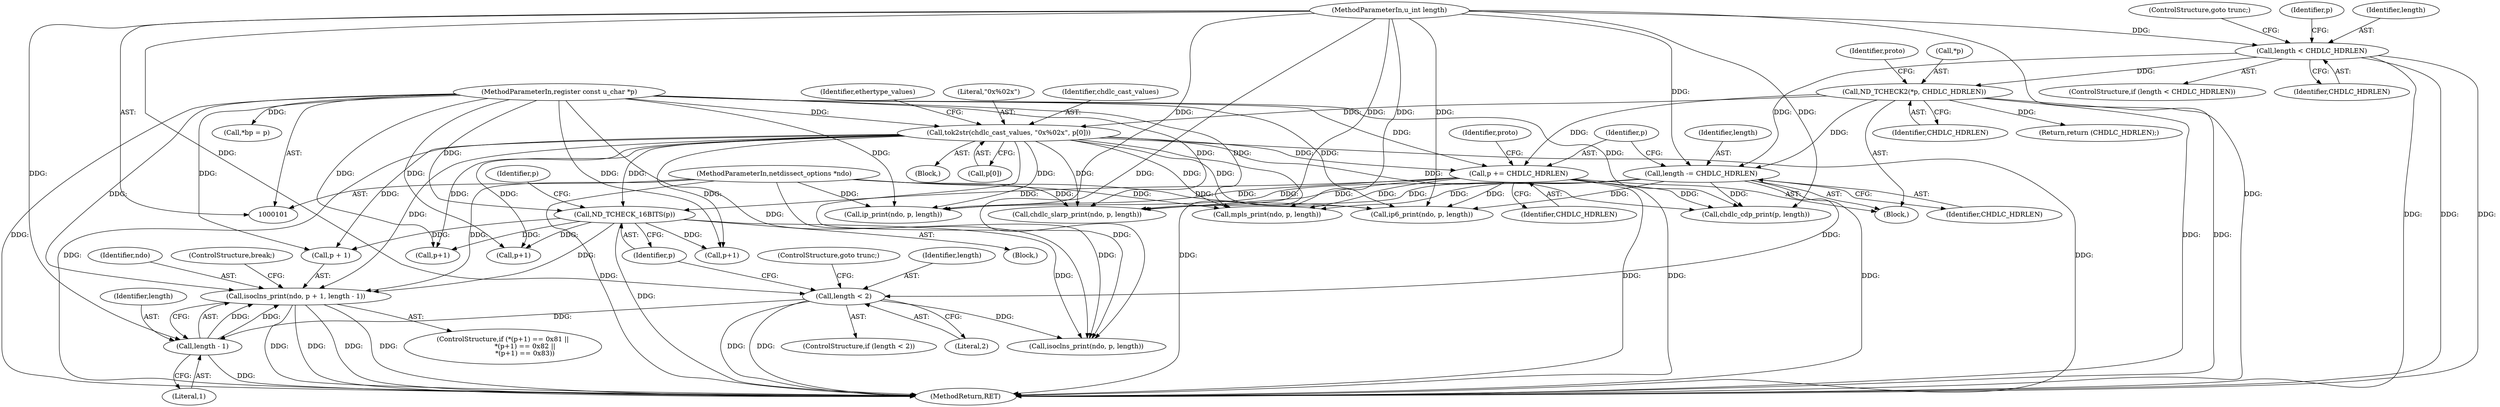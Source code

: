 digraph "0_tcpdump_1dcd10aceabbc03bf571ea32b892c522cbe923de_0@pointer" {
"1000220" [label="(Call,isoclns_print(ndo, p + 1, length - 1))"];
"1000102" [label="(MethodParameterIn,netdissect_options *ndo)"];
"1000138" [label="(Call,tok2str(chdlc_cast_values, \"0x%02x\", p[0]))"];
"1000116" [label="(Call,ND_TCHECK2(*p, CHDLC_HDRLEN))"];
"1000112" [label="(Call,length < CHDLC_HDRLEN)"];
"1000104" [label="(MethodParameterIn,u_int length)"];
"1000103" [label="(MethodParameterIn,register const u_char *p)"];
"1000197" [label="(Call,ND_TCHECK_16BITS(p))"];
"1000155" [label="(Call,p += CHDLC_HDRLEN)"];
"1000225" [label="(Call,length - 1)"];
"1000193" [label="(Call,length < 2)"];
"1000152" [label="(Call,length -= CHDLC_HDRLEN)"];
"1000154" [label="(Identifier,CHDLC_HDRLEN)"];
"1000222" [label="(Call,p + 1)"];
"1000210" [label="(Call,p+1)"];
"1000117" [label="(Call,*p)"];
"1000146" [label="(Identifier,ethertype_values)"];
"1000121" [label="(Identifier,proto)"];
"1000221" [label="(Identifier,ndo)"];
"1000203" [label="(Call,p+1)"];
"1000162" [label="(Call,ip_print(ndo, p, length))"];
"1000137" [label="(Block,)"];
"1000220" [label="(Call,isoclns_print(ndo, p + 1, length - 1))"];
"1000111" [label="(ControlStructure,if (length < CHDLC_HDRLEN))"];
"1000140" [label="(Literal,\"0x%02x\")"];
"1000168" [label="(Call,ip6_print(ndo, p, length))"];
"1000155" [label="(Call,p += CHDLC_HDRLEN)"];
"1000153" [label="(Identifier,length)"];
"1000112" [label="(Call,length < CHDLC_HDRLEN)"];
"1000233" [label="(ControlStructure,break;)"];
"1000105" [label="(Block,)"];
"1000108" [label="(Call,*bp = p)"];
"1000113" [label="(Identifier,length)"];
"1000229" [label="(Call,isoclns_print(ndo, p, length))"];
"1000227" [label="(Literal,1)"];
"1000192" [label="(ControlStructure,if (length < 2))"];
"1000160" [label="(Block,)"];
"1000216" [label="(Call,p+1)"];
"1000115" [label="(ControlStructure,goto trunc;)"];
"1000196" [label="(ControlStructure,goto trunc;)"];
"1000139" [label="(Identifier,chdlc_cast_values)"];
"1000114" [label="(Identifier,CHDLC_HDRLEN)"];
"1000194" [label="(Identifier,length)"];
"1000118" [label="(Identifier,p)"];
"1000199" [label="(ControlStructure,if (*(p+1) == 0x81 ||\n                     *(p+1) == 0x82 ||\n                     *(p+1) == 0x83))"];
"1000119" [label="(Identifier,CHDLC_HDRLEN)"];
"1000195" [label="(Literal,2)"];
"1000103" [label="(MethodParameterIn,register const u_char *p)"];
"1000204" [label="(Identifier,p)"];
"1000159" [label="(Identifier,proto)"];
"1000174" [label="(Call,chdlc_slarp_print(ndo, p, length))"];
"1000116" [label="(Call,ND_TCHECK2(*p, CHDLC_HDRLEN))"];
"1000157" [label="(Identifier,CHDLC_HDRLEN)"];
"1000225" [label="(Call,length - 1)"];
"1000186" [label="(Call,mpls_print(ndo, p, length))"];
"1000247" [label="(Return,return (CHDLC_HDRLEN);)"];
"1000180" [label="(Call,chdlc_cdp_print(p, length))"];
"1000141" [label="(Call,p[0])"];
"1000152" [label="(Call,length -= CHDLC_HDRLEN)"];
"1000102" [label="(MethodParameterIn,netdissect_options *ndo)"];
"1000260" [label="(MethodReturn,RET)"];
"1000104" [label="(MethodParameterIn,u_int length)"];
"1000198" [label="(Identifier,p)"];
"1000156" [label="(Identifier,p)"];
"1000138" [label="(Call,tok2str(chdlc_cast_values, \"0x%02x\", p[0]))"];
"1000226" [label="(Identifier,length)"];
"1000197" [label="(Call,ND_TCHECK_16BITS(p))"];
"1000193" [label="(Call,length < 2)"];
"1000220" -> "1000199"  [label="AST: "];
"1000220" -> "1000225"  [label="CFG: "];
"1000221" -> "1000220"  [label="AST: "];
"1000222" -> "1000220"  [label="AST: "];
"1000225" -> "1000220"  [label="AST: "];
"1000233" -> "1000220"  [label="CFG: "];
"1000220" -> "1000260"  [label="DDG: "];
"1000220" -> "1000260"  [label="DDG: "];
"1000220" -> "1000260"  [label="DDG: "];
"1000220" -> "1000260"  [label="DDG: "];
"1000102" -> "1000220"  [label="DDG: "];
"1000138" -> "1000220"  [label="DDG: "];
"1000103" -> "1000220"  [label="DDG: "];
"1000197" -> "1000220"  [label="DDG: "];
"1000225" -> "1000220"  [label="DDG: "];
"1000225" -> "1000220"  [label="DDG: "];
"1000102" -> "1000101"  [label="AST: "];
"1000102" -> "1000260"  [label="DDG: "];
"1000102" -> "1000162"  [label="DDG: "];
"1000102" -> "1000168"  [label="DDG: "];
"1000102" -> "1000174"  [label="DDG: "];
"1000102" -> "1000186"  [label="DDG: "];
"1000102" -> "1000229"  [label="DDG: "];
"1000138" -> "1000137"  [label="AST: "];
"1000138" -> "1000141"  [label="CFG: "];
"1000139" -> "1000138"  [label="AST: "];
"1000140" -> "1000138"  [label="AST: "];
"1000141" -> "1000138"  [label="AST: "];
"1000146" -> "1000138"  [label="CFG: "];
"1000138" -> "1000260"  [label="DDG: "];
"1000138" -> "1000260"  [label="DDG: "];
"1000138" -> "1000260"  [label="DDG: "];
"1000116" -> "1000138"  [label="DDG: "];
"1000103" -> "1000138"  [label="DDG: "];
"1000138" -> "1000155"  [label="DDG: "];
"1000138" -> "1000162"  [label="DDG: "];
"1000138" -> "1000168"  [label="DDG: "];
"1000138" -> "1000174"  [label="DDG: "];
"1000138" -> "1000180"  [label="DDG: "];
"1000138" -> "1000186"  [label="DDG: "];
"1000138" -> "1000197"  [label="DDG: "];
"1000138" -> "1000203"  [label="DDG: "];
"1000138" -> "1000210"  [label="DDG: "];
"1000138" -> "1000216"  [label="DDG: "];
"1000138" -> "1000222"  [label="DDG: "];
"1000138" -> "1000229"  [label="DDG: "];
"1000116" -> "1000105"  [label="AST: "];
"1000116" -> "1000119"  [label="CFG: "];
"1000117" -> "1000116"  [label="AST: "];
"1000119" -> "1000116"  [label="AST: "];
"1000121" -> "1000116"  [label="CFG: "];
"1000116" -> "1000260"  [label="DDG: "];
"1000116" -> "1000260"  [label="DDG: "];
"1000112" -> "1000116"  [label="DDG: "];
"1000116" -> "1000152"  [label="DDG: "];
"1000116" -> "1000155"  [label="DDG: "];
"1000116" -> "1000247"  [label="DDG: "];
"1000112" -> "1000111"  [label="AST: "];
"1000112" -> "1000114"  [label="CFG: "];
"1000113" -> "1000112"  [label="AST: "];
"1000114" -> "1000112"  [label="AST: "];
"1000115" -> "1000112"  [label="CFG: "];
"1000118" -> "1000112"  [label="CFG: "];
"1000112" -> "1000260"  [label="DDG: "];
"1000112" -> "1000260"  [label="DDG: "];
"1000112" -> "1000260"  [label="DDG: "];
"1000104" -> "1000112"  [label="DDG: "];
"1000112" -> "1000152"  [label="DDG: "];
"1000104" -> "1000101"  [label="AST: "];
"1000104" -> "1000260"  [label="DDG: "];
"1000104" -> "1000152"  [label="DDG: "];
"1000104" -> "1000162"  [label="DDG: "];
"1000104" -> "1000168"  [label="DDG: "];
"1000104" -> "1000174"  [label="DDG: "];
"1000104" -> "1000180"  [label="DDG: "];
"1000104" -> "1000186"  [label="DDG: "];
"1000104" -> "1000193"  [label="DDG: "];
"1000104" -> "1000225"  [label="DDG: "];
"1000104" -> "1000229"  [label="DDG: "];
"1000103" -> "1000101"  [label="AST: "];
"1000103" -> "1000260"  [label="DDG: "];
"1000103" -> "1000108"  [label="DDG: "];
"1000103" -> "1000155"  [label="DDG: "];
"1000103" -> "1000162"  [label="DDG: "];
"1000103" -> "1000168"  [label="DDG: "];
"1000103" -> "1000174"  [label="DDG: "];
"1000103" -> "1000180"  [label="DDG: "];
"1000103" -> "1000186"  [label="DDG: "];
"1000103" -> "1000197"  [label="DDG: "];
"1000103" -> "1000203"  [label="DDG: "];
"1000103" -> "1000210"  [label="DDG: "];
"1000103" -> "1000216"  [label="DDG: "];
"1000103" -> "1000222"  [label="DDG: "];
"1000103" -> "1000229"  [label="DDG: "];
"1000197" -> "1000160"  [label="AST: "];
"1000197" -> "1000198"  [label="CFG: "];
"1000198" -> "1000197"  [label="AST: "];
"1000204" -> "1000197"  [label="CFG: "];
"1000197" -> "1000260"  [label="DDG: "];
"1000155" -> "1000197"  [label="DDG: "];
"1000197" -> "1000203"  [label="DDG: "];
"1000197" -> "1000210"  [label="DDG: "];
"1000197" -> "1000216"  [label="DDG: "];
"1000197" -> "1000222"  [label="DDG: "];
"1000197" -> "1000229"  [label="DDG: "];
"1000155" -> "1000105"  [label="AST: "];
"1000155" -> "1000157"  [label="CFG: "];
"1000156" -> "1000155"  [label="AST: "];
"1000157" -> "1000155"  [label="AST: "];
"1000159" -> "1000155"  [label="CFG: "];
"1000155" -> "1000260"  [label="DDG: "];
"1000155" -> "1000260"  [label="DDG: "];
"1000155" -> "1000162"  [label="DDG: "];
"1000155" -> "1000168"  [label="DDG: "];
"1000155" -> "1000174"  [label="DDG: "];
"1000155" -> "1000180"  [label="DDG: "];
"1000155" -> "1000186"  [label="DDG: "];
"1000225" -> "1000227"  [label="CFG: "];
"1000226" -> "1000225"  [label="AST: "];
"1000227" -> "1000225"  [label="AST: "];
"1000225" -> "1000260"  [label="DDG: "];
"1000193" -> "1000225"  [label="DDG: "];
"1000193" -> "1000192"  [label="AST: "];
"1000193" -> "1000195"  [label="CFG: "];
"1000194" -> "1000193"  [label="AST: "];
"1000195" -> "1000193"  [label="AST: "];
"1000196" -> "1000193"  [label="CFG: "];
"1000198" -> "1000193"  [label="CFG: "];
"1000193" -> "1000260"  [label="DDG: "];
"1000193" -> "1000260"  [label="DDG: "];
"1000152" -> "1000193"  [label="DDG: "];
"1000193" -> "1000229"  [label="DDG: "];
"1000152" -> "1000105"  [label="AST: "];
"1000152" -> "1000154"  [label="CFG: "];
"1000153" -> "1000152"  [label="AST: "];
"1000154" -> "1000152"  [label="AST: "];
"1000156" -> "1000152"  [label="CFG: "];
"1000152" -> "1000260"  [label="DDG: "];
"1000152" -> "1000162"  [label="DDG: "];
"1000152" -> "1000168"  [label="DDG: "];
"1000152" -> "1000174"  [label="DDG: "];
"1000152" -> "1000180"  [label="DDG: "];
"1000152" -> "1000186"  [label="DDG: "];
}
